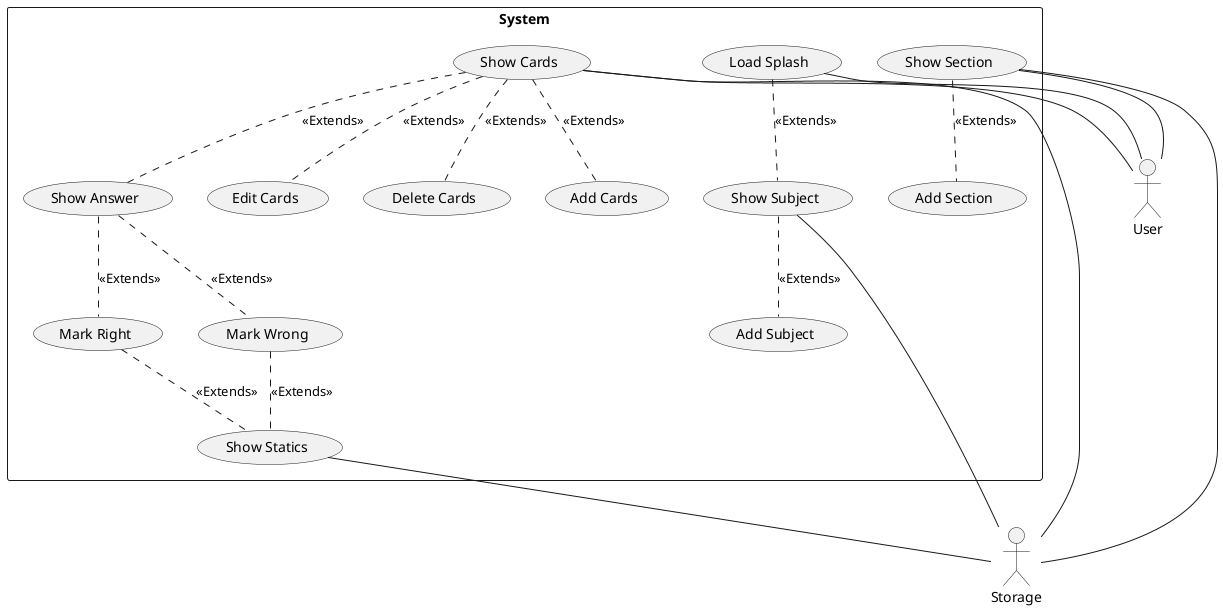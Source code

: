@startuml
Actor User
Actor Storage

rectangle System {
User -- (Load Splash)
(Load Splash) .. (Show Subject) : <<Extends>>
(Show Subject) .. (Add Subject) : <<Extends>>
(Show Subject) -- Storage
(Show Section) -- Storage
(Show Section) -- User
(Show Section) .. (Add Section) : <<Extends>>
(Show Cards) -- Storage
(Show Cards) -- User
(Show Cards) .. (Edit Cards) : <<Extends>>
(Show Cards) .. (Delete Cards) : <<Extends>>
(Show Cards) .. (Add Cards) : <<Extends>>
(Show Cards) .. (Show Answer) : <<Extends>>
(Show Answer) .. (Mark Wrong) : <<Extends>>
(Show Answer) .. (Mark Right) : <<Extends>>
(Mark Wrong) .. (Show Statics) : <<Extends>>
(Mark Right) .. (Show Statics) : <<Extends>>
(Show Statics) -- (Storage)
}



@enduml